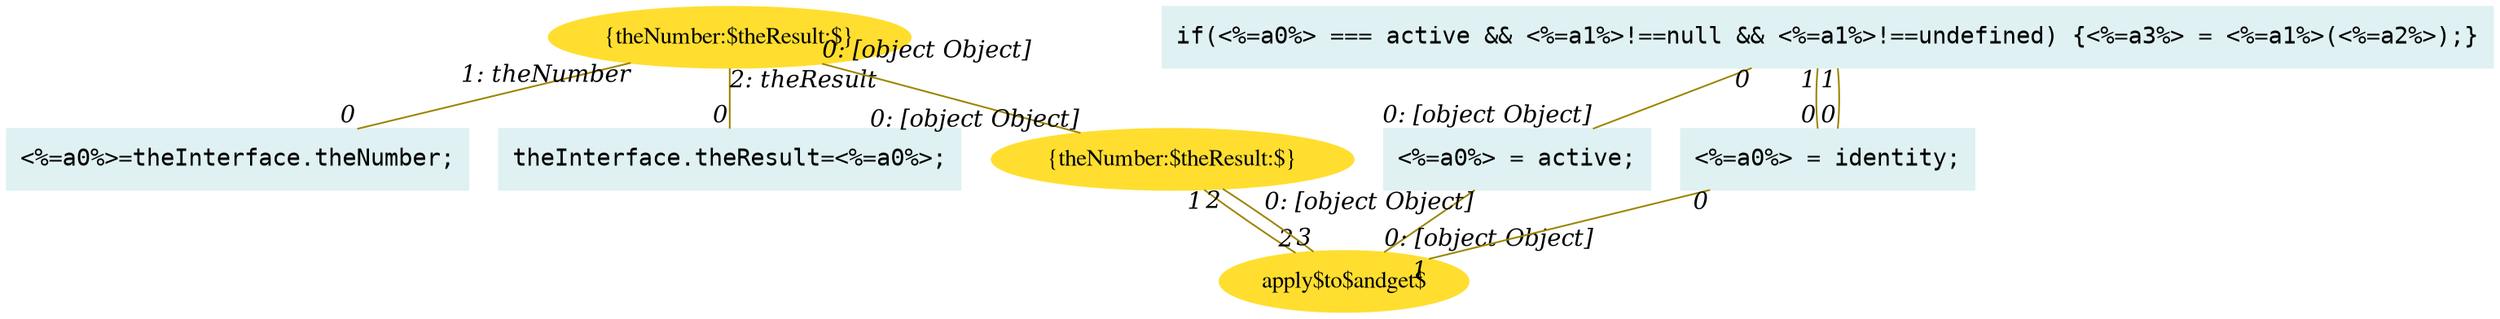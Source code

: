 digraph g{node_5470 [shape="box", style="filled", color="#dff1f2", fontname="Courier", label="<%=a0%>=theInterface.theNumber;
" ]
node_5472 [shape="box", style="filled", color="#dff1f2", fontname="Courier", label="theInterface.theResult=<%=a0%>;
" ]
node_5474 [shape="ellipse", style="filled", color="#ffde2f", fontname="Times", label="{theNumber:$theResult:$}" ]
node_5485 [shape="ellipse", style="filled", color="#ffde2f", fontname="Times", label="{theNumber:$theResult:$}" ]
node_5491 [shape="ellipse", style="filled", color="#ffde2f", fontname="Times", label="apply$to$andget$" ]
node_5502 [shape="box", style="filled", color="#dff1f2", fontname="Courier", label="<%=a0%> = active;
" ]
node_5505 [shape="box", style="filled", color="#dff1f2", fontname="Courier", label="<%=a0%> = identity;
" ]
node_5507 [shape="box", style="filled", color="#dff1f2", fontname="Courier", label="if(<%=a0%> === active && <%=a1%>!==null && <%=a1%>!==undefined) {<%=a3%> = <%=a1%>(<%=a2%>);}
" ]
node_5474 -> node_5470 [dir=none, arrowHead=none, fontname="Times-Italic", arrowsize=1, color="#9d8400", label="",  headlabel="0", taillabel="1: theNumber" ]
node_5474 -> node_5472 [dir=none, arrowHead=none, fontname="Times-Italic", arrowsize=1, color="#9d8400", label="",  headlabel="0", taillabel="2: theResult" ]
node_5485 -> node_5491 [dir=none, arrowHead=none, fontname="Times-Italic", arrowsize=1, color="#9d8400", label="",  headlabel="2", taillabel="1" ]
node_5485 -> node_5491 [dir=none, arrowHead=none, fontname="Times-Italic", arrowsize=1, color="#9d8400", label="",  headlabel="3", taillabel="2" ]
node_5502 -> node_5491 [dir=none, arrowHead=none, fontname="Times-Italic", arrowsize=1, color="#9d8400", label="",  headlabel="0: [object Object]", taillabel="0: [object Object]" ]
node_5474 -> node_5485 [dir=none, arrowHead=none, fontname="Times-Italic", arrowsize=1, color="#9d8400", label="",  headlabel="0: [object Object]", taillabel="0: [object Object]" ]
node_5505 -> node_5491 [dir=none, arrowHead=none, fontname="Times-Italic", arrowsize=1, color="#9d8400", label="",  headlabel="1", taillabel="0" ]
node_5507 -> node_5502 [dir=none, arrowHead=none, fontname="Times-Italic", arrowsize=1, color="#9d8400", label="",  headlabel="0: [object Object]", taillabel="0" ]
node_5507 -> node_5505 [dir=none, arrowHead=none, fontname="Times-Italic", arrowsize=1, color="#9d8400", label="",  headlabel="0", taillabel="1" ]
node_5507 -> node_5505 [dir=none, arrowHead=none, fontname="Times-Italic", arrowsize=1, color="#9d8400", label="",  headlabel="0", taillabel="1" ]
}
